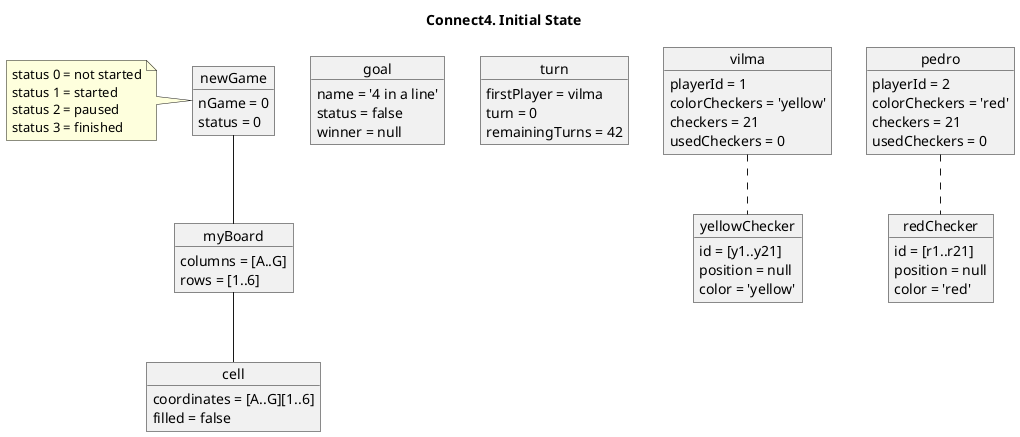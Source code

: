 @startuml connect4--initial-state


title Connect4. Initial State

object newGame
note left of newGame
    status 0 = not started
    status 1 = started
    status 2 = paused
    status 3 = finished
end note

object goal
object turn
object myBoard
object cell
object vilma
object pedro
object redChecker
object yellowChecker


object newGame {
    nGame = 0
    status = 0
}

object goal {
    name = '4 in a line'
    status = false
    winner = null
}

object turn {
    firstPlayer = vilma
    turn = 0
    remainingTurns = 42
}

object myBoard {
    columns = [A..G]
    rows = [1..6]
}

object cell {
    coordinates = [A..G][1..6]
    filled = false
}

object vilma {
    playerId = 1
    colorCheckers = 'yellow'
    checkers = 21
    usedCheckers = 0
}

object pedro {
    playerId = 2
    colorCheckers = 'red'
    checkers = 21
    usedCheckers = 0
}

object yellowChecker {
    id = [y1..y21]
    position = null
    color = 'yellow'
}

object redChecker {
    id = [r1..r21]
    position = null
    color = 'red'
}

newGame -- myBoard
myBoard -- cell

vilma .. yellowChecker
pedro .. redChecker


@enduml


' diagram by Oscar Quintero and Borja Coll ;-)
